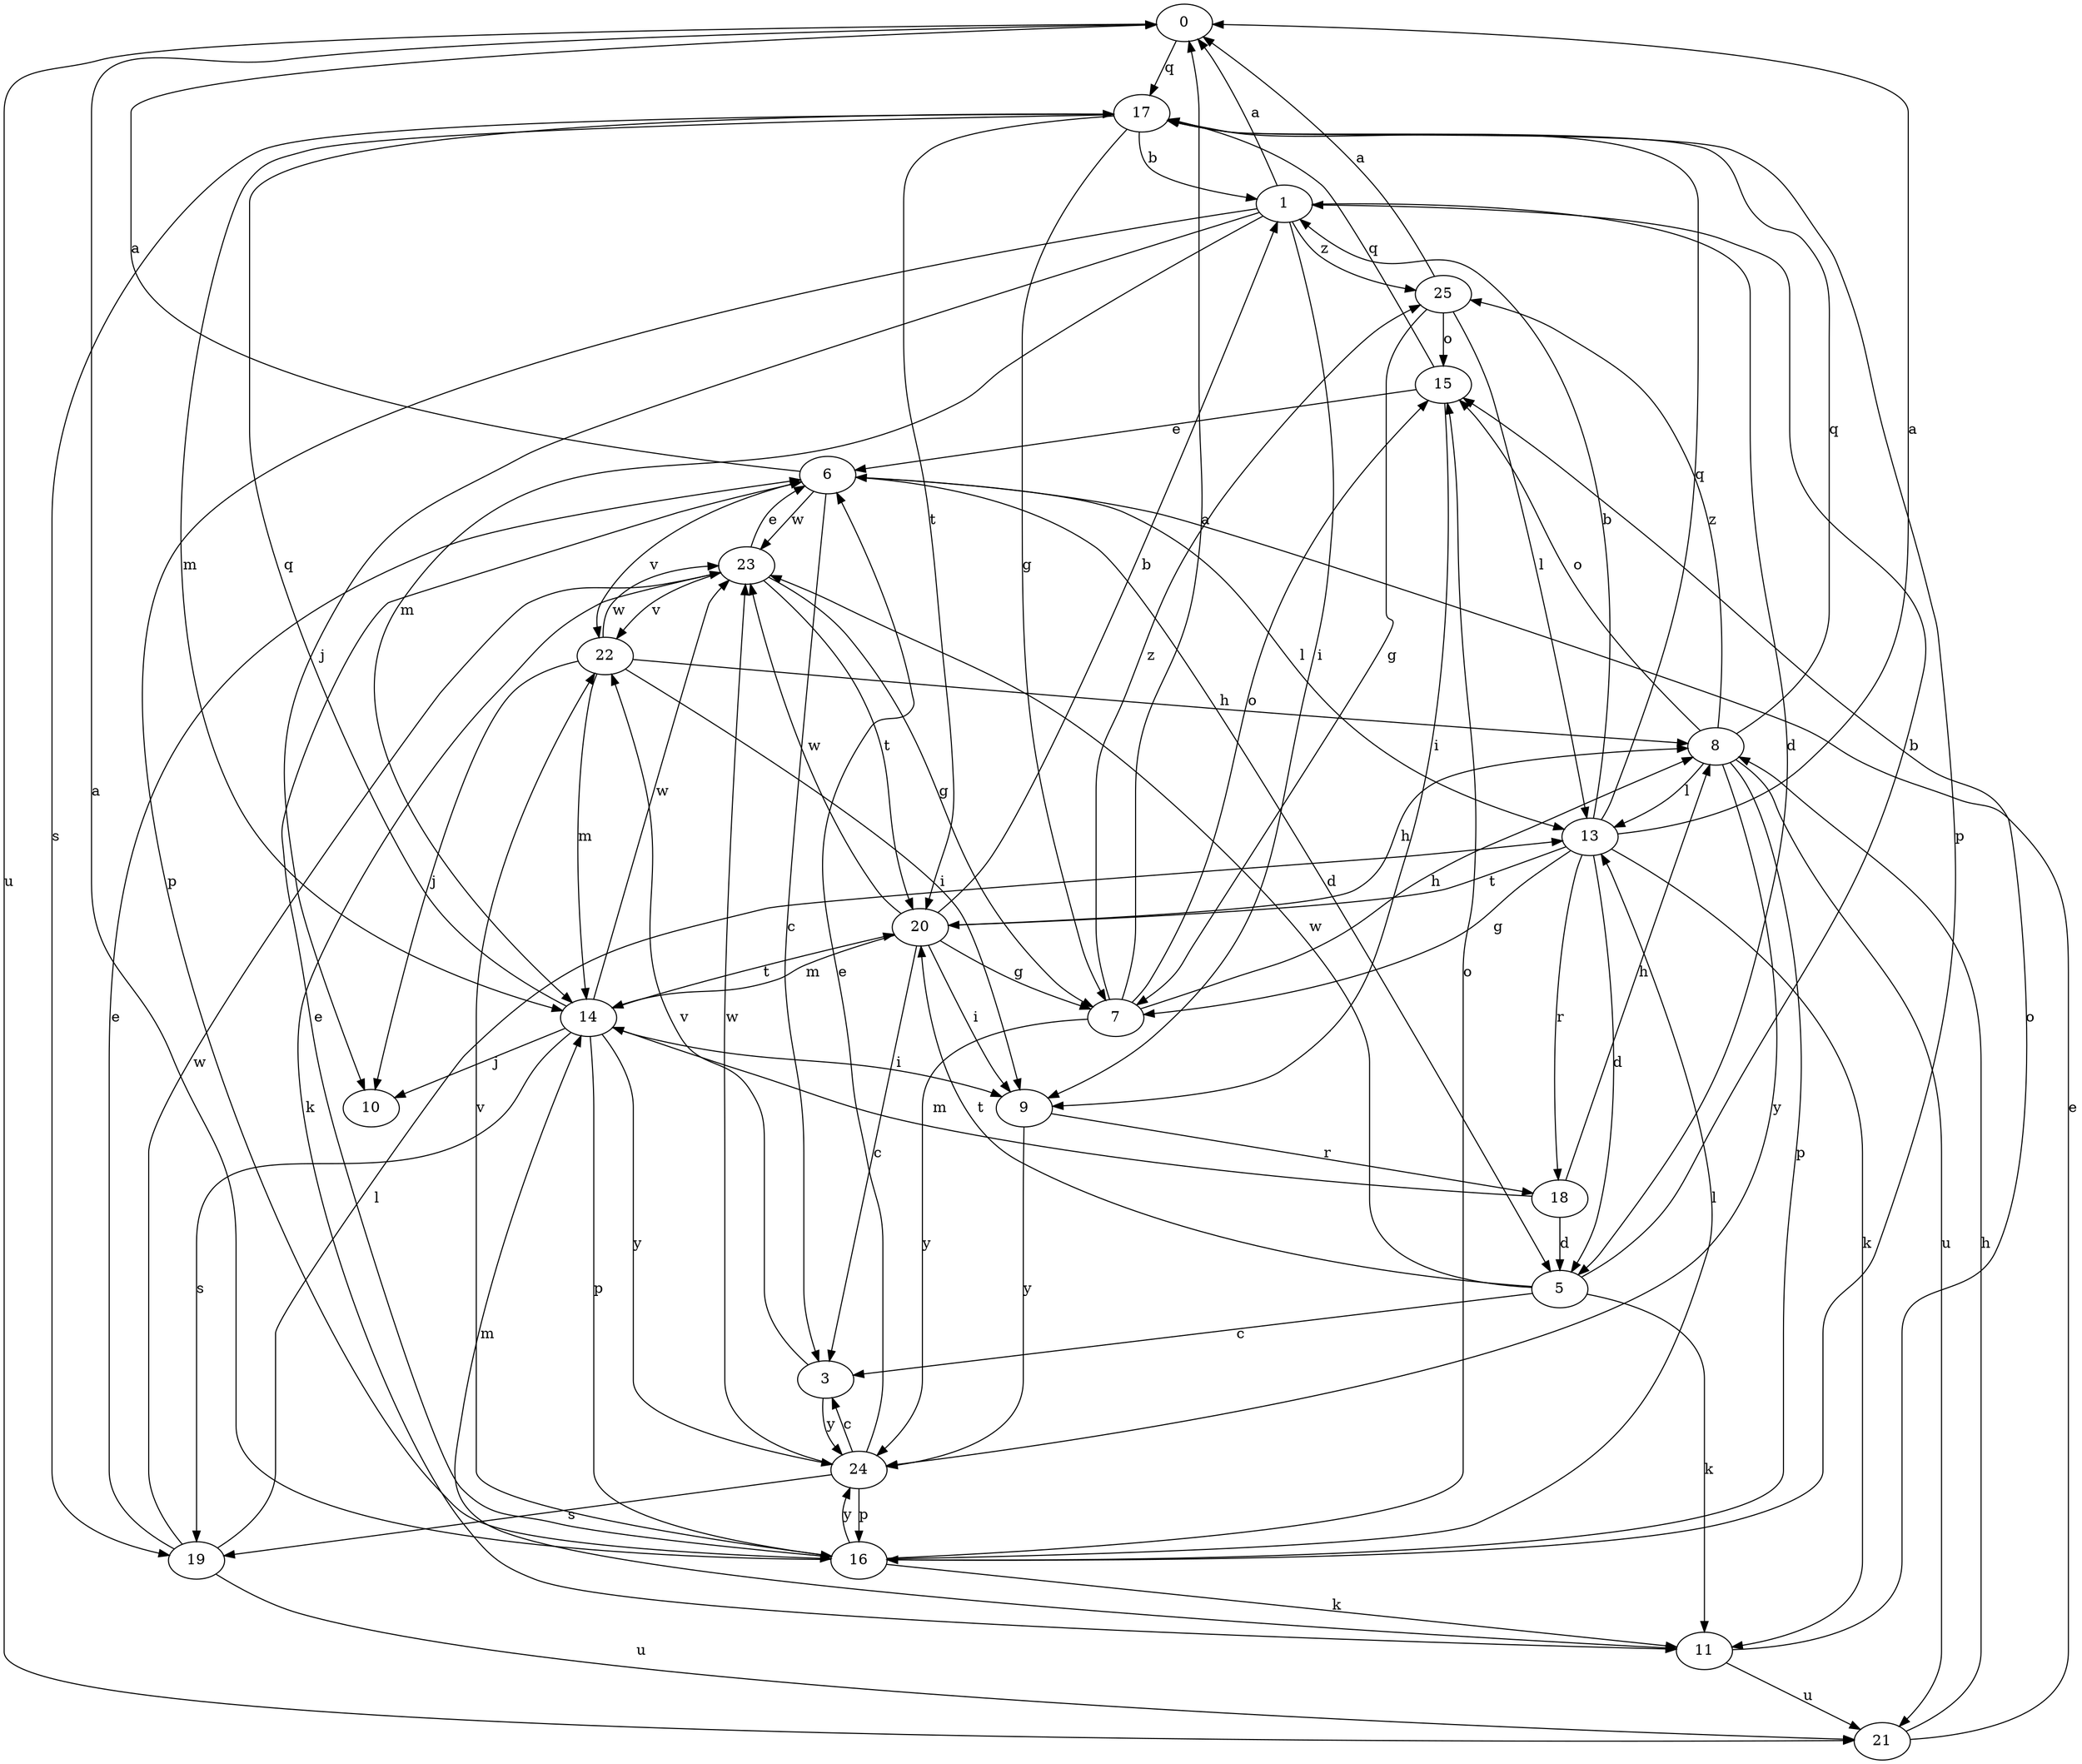strict digraph  {
0;
1;
3;
5;
6;
7;
8;
9;
10;
11;
13;
14;
15;
16;
17;
18;
19;
20;
21;
22;
23;
24;
25;
0 -> 17  [label=q];
0 -> 21  [label=u];
1 -> 0  [label=a];
1 -> 5  [label=d];
1 -> 9  [label=i];
1 -> 10  [label=j];
1 -> 14  [label=m];
1 -> 16  [label=p];
1 -> 25  [label=z];
3 -> 22  [label=v];
3 -> 24  [label=y];
5 -> 1  [label=b];
5 -> 3  [label=c];
5 -> 11  [label=k];
5 -> 20  [label=t];
5 -> 23  [label=w];
6 -> 0  [label=a];
6 -> 3  [label=c];
6 -> 5  [label=d];
6 -> 13  [label=l];
6 -> 22  [label=v];
6 -> 23  [label=w];
7 -> 0  [label=a];
7 -> 8  [label=h];
7 -> 15  [label=o];
7 -> 24  [label=y];
7 -> 25  [label=z];
8 -> 13  [label=l];
8 -> 15  [label=o];
8 -> 16  [label=p];
8 -> 17  [label=q];
8 -> 21  [label=u];
8 -> 24  [label=y];
8 -> 25  [label=z];
9 -> 18  [label=r];
9 -> 24  [label=y];
11 -> 14  [label=m];
11 -> 15  [label=o];
11 -> 21  [label=u];
13 -> 0  [label=a];
13 -> 1  [label=b];
13 -> 5  [label=d];
13 -> 7  [label=g];
13 -> 11  [label=k];
13 -> 17  [label=q];
13 -> 18  [label=r];
13 -> 20  [label=t];
14 -> 9  [label=i];
14 -> 10  [label=j];
14 -> 16  [label=p];
14 -> 17  [label=q];
14 -> 19  [label=s];
14 -> 20  [label=t];
14 -> 23  [label=w];
14 -> 24  [label=y];
15 -> 6  [label=e];
15 -> 9  [label=i];
15 -> 17  [label=q];
16 -> 0  [label=a];
16 -> 6  [label=e];
16 -> 11  [label=k];
16 -> 13  [label=l];
16 -> 15  [label=o];
16 -> 22  [label=v];
16 -> 24  [label=y];
17 -> 1  [label=b];
17 -> 7  [label=g];
17 -> 14  [label=m];
17 -> 16  [label=p];
17 -> 19  [label=s];
17 -> 20  [label=t];
18 -> 5  [label=d];
18 -> 8  [label=h];
18 -> 14  [label=m];
19 -> 6  [label=e];
19 -> 13  [label=l];
19 -> 21  [label=u];
19 -> 23  [label=w];
20 -> 1  [label=b];
20 -> 3  [label=c];
20 -> 7  [label=g];
20 -> 8  [label=h];
20 -> 9  [label=i];
20 -> 14  [label=m];
20 -> 23  [label=w];
21 -> 6  [label=e];
21 -> 8  [label=h];
22 -> 8  [label=h];
22 -> 9  [label=i];
22 -> 10  [label=j];
22 -> 14  [label=m];
22 -> 23  [label=w];
23 -> 6  [label=e];
23 -> 7  [label=g];
23 -> 11  [label=k];
23 -> 20  [label=t];
23 -> 22  [label=v];
24 -> 3  [label=c];
24 -> 6  [label=e];
24 -> 16  [label=p];
24 -> 19  [label=s];
24 -> 23  [label=w];
25 -> 0  [label=a];
25 -> 7  [label=g];
25 -> 13  [label=l];
25 -> 15  [label=o];
}
